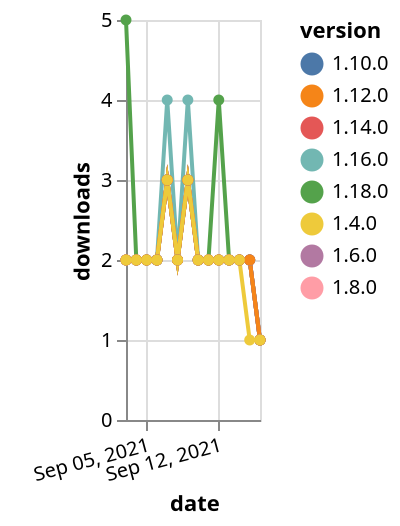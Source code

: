 {"$schema": "https://vega.github.io/schema/vega-lite/v5.json", "description": "A simple bar chart with embedded data.", "data": {"values": [{"date": "2021-09-03", "total": 2238, "delta": 2, "version": "1.6.0"}, {"date": "2021-09-04", "total": 2240, "delta": 2, "version": "1.6.0"}, {"date": "2021-09-05", "total": 2242, "delta": 2, "version": "1.6.0"}, {"date": "2021-09-06", "total": 2244, "delta": 2, "version": "1.6.0"}, {"date": "2021-09-07", "total": 2247, "delta": 3, "version": "1.6.0"}, {"date": "2021-09-08", "total": 2249, "delta": 2, "version": "1.6.0"}, {"date": "2021-09-09", "total": 2252, "delta": 3, "version": "1.6.0"}, {"date": "2021-09-10", "total": 2254, "delta": 2, "version": "1.6.0"}, {"date": "2021-09-11", "total": 2256, "delta": 2, "version": "1.6.0"}, {"date": "2021-09-12", "total": 2258, "delta": 2, "version": "1.6.0"}, {"date": "2021-09-13", "total": 2260, "delta": 2, "version": "1.6.0"}, {"date": "2021-09-14", "total": 2262, "delta": 2, "version": "1.6.0"}, {"date": "2021-09-15", "total": 2264, "delta": 2, "version": "1.6.0"}, {"date": "2021-09-16", "total": 2265, "delta": 1, "version": "1.6.0"}, {"date": "2021-09-03", "total": 229, "delta": 5, "version": "1.18.0"}, {"date": "2021-09-04", "total": 231, "delta": 2, "version": "1.18.0"}, {"date": "2021-09-05", "total": 233, "delta": 2, "version": "1.18.0"}, {"date": "2021-09-06", "total": 235, "delta": 2, "version": "1.18.0"}, {"date": "2021-09-07", "total": 238, "delta": 3, "version": "1.18.0"}, {"date": "2021-09-08", "total": 240, "delta": 2, "version": "1.18.0"}, {"date": "2021-09-09", "total": 243, "delta": 3, "version": "1.18.0"}, {"date": "2021-09-10", "total": 245, "delta": 2, "version": "1.18.0"}, {"date": "2021-09-11", "total": 247, "delta": 2, "version": "1.18.0"}, {"date": "2021-09-12", "total": 251, "delta": 4, "version": "1.18.0"}, {"date": "2021-09-13", "total": 253, "delta": 2, "version": "1.18.0"}, {"date": "2021-09-14", "total": 255, "delta": 2, "version": "1.18.0"}, {"date": "2021-09-15", "total": 257, "delta": 2, "version": "1.18.0"}, {"date": "2021-09-16", "total": 258, "delta": 1, "version": "1.18.0"}, {"date": "2021-09-03", "total": 2044, "delta": 2, "version": "1.8.0"}, {"date": "2021-09-04", "total": 2046, "delta": 2, "version": "1.8.0"}, {"date": "2021-09-05", "total": 2048, "delta": 2, "version": "1.8.0"}, {"date": "2021-09-06", "total": 2050, "delta": 2, "version": "1.8.0"}, {"date": "2021-09-07", "total": 2053, "delta": 3, "version": "1.8.0"}, {"date": "2021-09-08", "total": 2055, "delta": 2, "version": "1.8.0"}, {"date": "2021-09-09", "total": 2058, "delta": 3, "version": "1.8.0"}, {"date": "2021-09-10", "total": 2060, "delta": 2, "version": "1.8.0"}, {"date": "2021-09-11", "total": 2062, "delta": 2, "version": "1.8.0"}, {"date": "2021-09-12", "total": 2064, "delta": 2, "version": "1.8.0"}, {"date": "2021-09-13", "total": 2066, "delta": 2, "version": "1.8.0"}, {"date": "2021-09-14", "total": 2068, "delta": 2, "version": "1.8.0"}, {"date": "2021-09-15", "total": 2070, "delta": 2, "version": "1.8.0"}, {"date": "2021-09-16", "total": 2071, "delta": 1, "version": "1.8.0"}, {"date": "2021-09-03", "total": 1648, "delta": 2, "version": "1.10.0"}, {"date": "2021-09-04", "total": 1650, "delta": 2, "version": "1.10.0"}, {"date": "2021-09-05", "total": 1652, "delta": 2, "version": "1.10.0"}, {"date": "2021-09-06", "total": 1654, "delta": 2, "version": "1.10.0"}, {"date": "2021-09-07", "total": 1657, "delta": 3, "version": "1.10.0"}, {"date": "2021-09-08", "total": 1659, "delta": 2, "version": "1.10.0"}, {"date": "2021-09-09", "total": 1662, "delta": 3, "version": "1.10.0"}, {"date": "2021-09-10", "total": 1664, "delta": 2, "version": "1.10.0"}, {"date": "2021-09-11", "total": 1666, "delta": 2, "version": "1.10.0"}, {"date": "2021-09-12", "total": 1668, "delta": 2, "version": "1.10.0"}, {"date": "2021-09-13", "total": 1670, "delta": 2, "version": "1.10.0"}, {"date": "2021-09-14", "total": 1672, "delta": 2, "version": "1.10.0"}, {"date": "2021-09-15", "total": 1674, "delta": 2, "version": "1.10.0"}, {"date": "2021-09-16", "total": 1675, "delta": 1, "version": "1.10.0"}, {"date": "2021-09-03", "total": 707, "delta": 2, "version": "1.16.0"}, {"date": "2021-09-04", "total": 709, "delta": 2, "version": "1.16.0"}, {"date": "2021-09-05", "total": 711, "delta": 2, "version": "1.16.0"}, {"date": "2021-09-06", "total": 713, "delta": 2, "version": "1.16.0"}, {"date": "2021-09-07", "total": 717, "delta": 4, "version": "1.16.0"}, {"date": "2021-09-08", "total": 719, "delta": 2, "version": "1.16.0"}, {"date": "2021-09-09", "total": 723, "delta": 4, "version": "1.16.0"}, {"date": "2021-09-10", "total": 725, "delta": 2, "version": "1.16.0"}, {"date": "2021-09-11", "total": 727, "delta": 2, "version": "1.16.0"}, {"date": "2021-09-12", "total": 729, "delta": 2, "version": "1.16.0"}, {"date": "2021-09-13", "total": 731, "delta": 2, "version": "1.16.0"}, {"date": "2021-09-14", "total": 733, "delta": 2, "version": "1.16.0"}, {"date": "2021-09-15", "total": 735, "delta": 2, "version": "1.16.0"}, {"date": "2021-09-16", "total": 736, "delta": 1, "version": "1.16.0"}, {"date": "2021-09-03", "total": 1003, "delta": 2, "version": "1.14.0"}, {"date": "2021-09-04", "total": 1005, "delta": 2, "version": "1.14.0"}, {"date": "2021-09-05", "total": 1007, "delta": 2, "version": "1.14.0"}, {"date": "2021-09-06", "total": 1009, "delta": 2, "version": "1.14.0"}, {"date": "2021-09-07", "total": 1012, "delta": 3, "version": "1.14.0"}, {"date": "2021-09-08", "total": 1014, "delta": 2, "version": "1.14.0"}, {"date": "2021-09-09", "total": 1017, "delta": 3, "version": "1.14.0"}, {"date": "2021-09-10", "total": 1019, "delta": 2, "version": "1.14.0"}, {"date": "2021-09-11", "total": 1021, "delta": 2, "version": "1.14.0"}, {"date": "2021-09-12", "total": 1023, "delta": 2, "version": "1.14.0"}, {"date": "2021-09-13", "total": 1025, "delta": 2, "version": "1.14.0"}, {"date": "2021-09-14", "total": 1027, "delta": 2, "version": "1.14.0"}, {"date": "2021-09-15", "total": 1029, "delta": 2, "version": "1.14.0"}, {"date": "2021-09-16", "total": 1030, "delta": 1, "version": "1.14.0"}, {"date": "2021-09-03", "total": 1457, "delta": 2, "version": "1.12.0"}, {"date": "2021-09-04", "total": 1459, "delta": 2, "version": "1.12.0"}, {"date": "2021-09-05", "total": 1461, "delta": 2, "version": "1.12.0"}, {"date": "2021-09-06", "total": 1463, "delta": 2, "version": "1.12.0"}, {"date": "2021-09-07", "total": 1466, "delta": 3, "version": "1.12.0"}, {"date": "2021-09-08", "total": 1468, "delta": 2, "version": "1.12.0"}, {"date": "2021-09-09", "total": 1471, "delta": 3, "version": "1.12.0"}, {"date": "2021-09-10", "total": 1473, "delta": 2, "version": "1.12.0"}, {"date": "2021-09-11", "total": 1475, "delta": 2, "version": "1.12.0"}, {"date": "2021-09-12", "total": 1477, "delta": 2, "version": "1.12.0"}, {"date": "2021-09-13", "total": 1479, "delta": 2, "version": "1.12.0"}, {"date": "2021-09-14", "total": 1481, "delta": 2, "version": "1.12.0"}, {"date": "2021-09-15", "total": 1483, "delta": 2, "version": "1.12.0"}, {"date": "2021-09-16", "total": 1484, "delta": 1, "version": "1.12.0"}, {"date": "2021-09-03", "total": 2273, "delta": 2, "version": "1.4.0"}, {"date": "2021-09-04", "total": 2275, "delta": 2, "version": "1.4.0"}, {"date": "2021-09-05", "total": 2277, "delta": 2, "version": "1.4.0"}, {"date": "2021-09-06", "total": 2279, "delta": 2, "version": "1.4.0"}, {"date": "2021-09-07", "total": 2282, "delta": 3, "version": "1.4.0"}, {"date": "2021-09-08", "total": 2284, "delta": 2, "version": "1.4.0"}, {"date": "2021-09-09", "total": 2287, "delta": 3, "version": "1.4.0"}, {"date": "2021-09-10", "total": 2289, "delta": 2, "version": "1.4.0"}, {"date": "2021-09-11", "total": 2291, "delta": 2, "version": "1.4.0"}, {"date": "2021-09-12", "total": 2293, "delta": 2, "version": "1.4.0"}, {"date": "2021-09-13", "total": 2295, "delta": 2, "version": "1.4.0"}, {"date": "2021-09-14", "total": 2297, "delta": 2, "version": "1.4.0"}, {"date": "2021-09-15", "total": 2298, "delta": 1, "version": "1.4.0"}, {"date": "2021-09-16", "total": 2299, "delta": 1, "version": "1.4.0"}]}, "width": "container", "mark": {"type": "line", "point": {"filled": true}}, "encoding": {"x": {"field": "date", "type": "temporal", "timeUnit": "yearmonthdate", "title": "date", "axis": {"labelAngle": -15}}, "y": {"field": "delta", "type": "quantitative", "title": "downloads"}, "color": {"field": "version", "type": "nominal"}, "tooltip": {"field": "delta"}}}